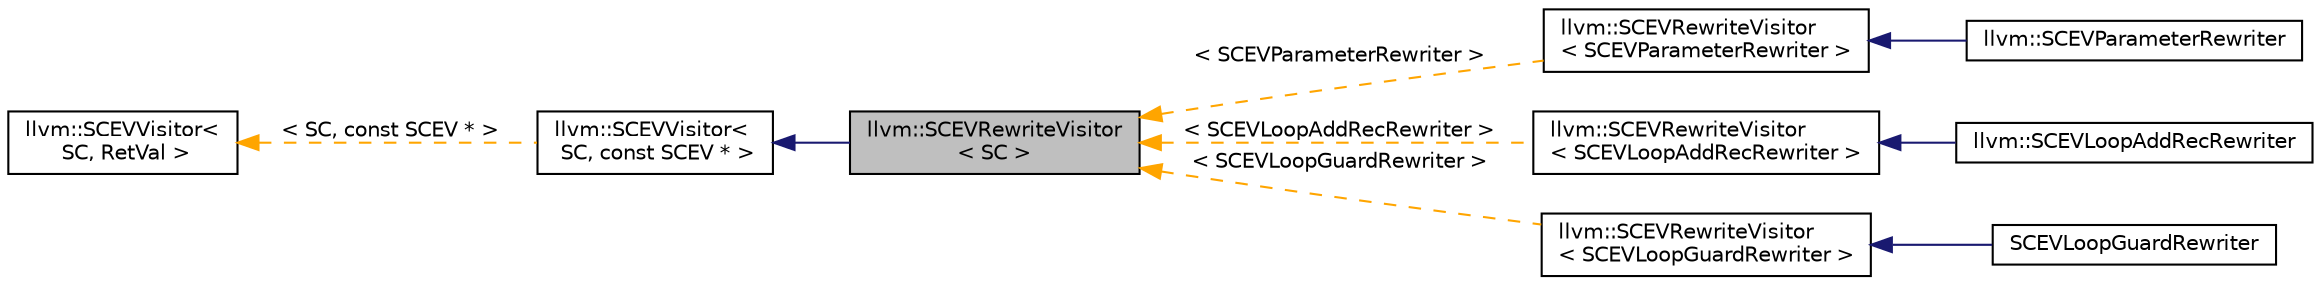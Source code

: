 digraph "llvm::SCEVRewriteVisitor&lt; SC &gt;"
{
 // LATEX_PDF_SIZE
  bgcolor="transparent";
  edge [fontname="Helvetica",fontsize="10",labelfontname="Helvetica",labelfontsize="10"];
  node [fontname="Helvetica",fontsize="10",shape=record];
  rankdir="LR";
  Node1 [label="llvm::SCEVRewriteVisitor\l\< SC \>",height=0.2,width=0.4,color="black", fillcolor="grey75", style="filled", fontcolor="black",tooltip="This visitor recursively visits a SCEV expression and re-writes it."];
  Node2 -> Node1 [dir="back",color="midnightblue",fontsize="10",style="solid",fontname="Helvetica"];
  Node2 [label="llvm::SCEVVisitor\<\l SC, const SCEV * \>",height=0.2,width=0.4,color="black",URL="$structllvm_1_1SCEVVisitor.html",tooltip=" "];
  Node3 -> Node2 [dir="back",color="orange",fontsize="10",style="dashed",label=" \< SC, const SCEV * \>" ,fontname="Helvetica"];
  Node3 [label="llvm::SCEVVisitor\<\l SC, RetVal \>",height=0.2,width=0.4,color="black",URL="$structllvm_1_1SCEVVisitor.html",tooltip="This class defines a simple visitor class that may be used for various SCEV analysis purposes."];
  Node1 -> Node4 [dir="back",color="orange",fontsize="10",style="dashed",label=" \< SCEVParameterRewriter \>" ,fontname="Helvetica"];
  Node4 [label="llvm::SCEVRewriteVisitor\l\< SCEVParameterRewriter \>",height=0.2,width=0.4,color="black",URL="$classllvm_1_1SCEVRewriteVisitor.html",tooltip=" "];
  Node4 -> Node5 [dir="back",color="midnightblue",fontsize="10",style="solid",fontname="Helvetica"];
  Node5 [label="llvm::SCEVParameterRewriter",height=0.2,width=0.4,color="black",URL="$classllvm_1_1SCEVParameterRewriter.html",tooltip="The SCEVParameterRewriter takes a scalar evolution expression and updates the SCEVUnknown components ..."];
  Node1 -> Node6 [dir="back",color="orange",fontsize="10",style="dashed",label=" \< SCEVLoopAddRecRewriter \>" ,fontname="Helvetica"];
  Node6 [label="llvm::SCEVRewriteVisitor\l\< SCEVLoopAddRecRewriter \>",height=0.2,width=0.4,color="black",URL="$classllvm_1_1SCEVRewriteVisitor.html",tooltip=" "];
  Node6 -> Node7 [dir="back",color="midnightblue",fontsize="10",style="solid",fontname="Helvetica"];
  Node7 [label="llvm::SCEVLoopAddRecRewriter",height=0.2,width=0.4,color="black",URL="$classllvm_1_1SCEVLoopAddRecRewriter.html",tooltip="The SCEVLoopAddRecRewriter takes a scalar evolution expression and applies the Map (Loop -> SCEV) to ..."];
  Node1 -> Node8 [dir="back",color="orange",fontsize="10",style="dashed",label=" \< SCEVLoopGuardRewriter \>" ,fontname="Helvetica"];
  Node8 [label="llvm::SCEVRewriteVisitor\l\< SCEVLoopGuardRewriter \>",height=0.2,width=0.4,color="black",URL="$classllvm_1_1SCEVRewriteVisitor.html",tooltip=" "];
  Node8 -> Node9 [dir="back",color="midnightblue",fontsize="10",style="solid",fontname="Helvetica"];
  Node9 [label="SCEVLoopGuardRewriter",height=0.2,width=0.4,color="black",URL="$classSCEVLoopGuardRewriter.html",tooltip="A rewriter to replace SCEV expressions in Map with the corresponding entry in the map."];
}
